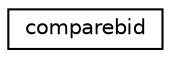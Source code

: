 digraph "Graphical Class Hierarchy"
{
  edge [fontname="Helvetica",fontsize="10",labelfontname="Helvetica",labelfontsize="10"];
  node [fontname="Helvetica",fontsize="10",shape=record];
  rankdir="LR";
  Node1 [label="comparebid",height=0.2,width=0.4,color="black", fillcolor="white", style="filled",URL="$structcomparebid.html"];
}
